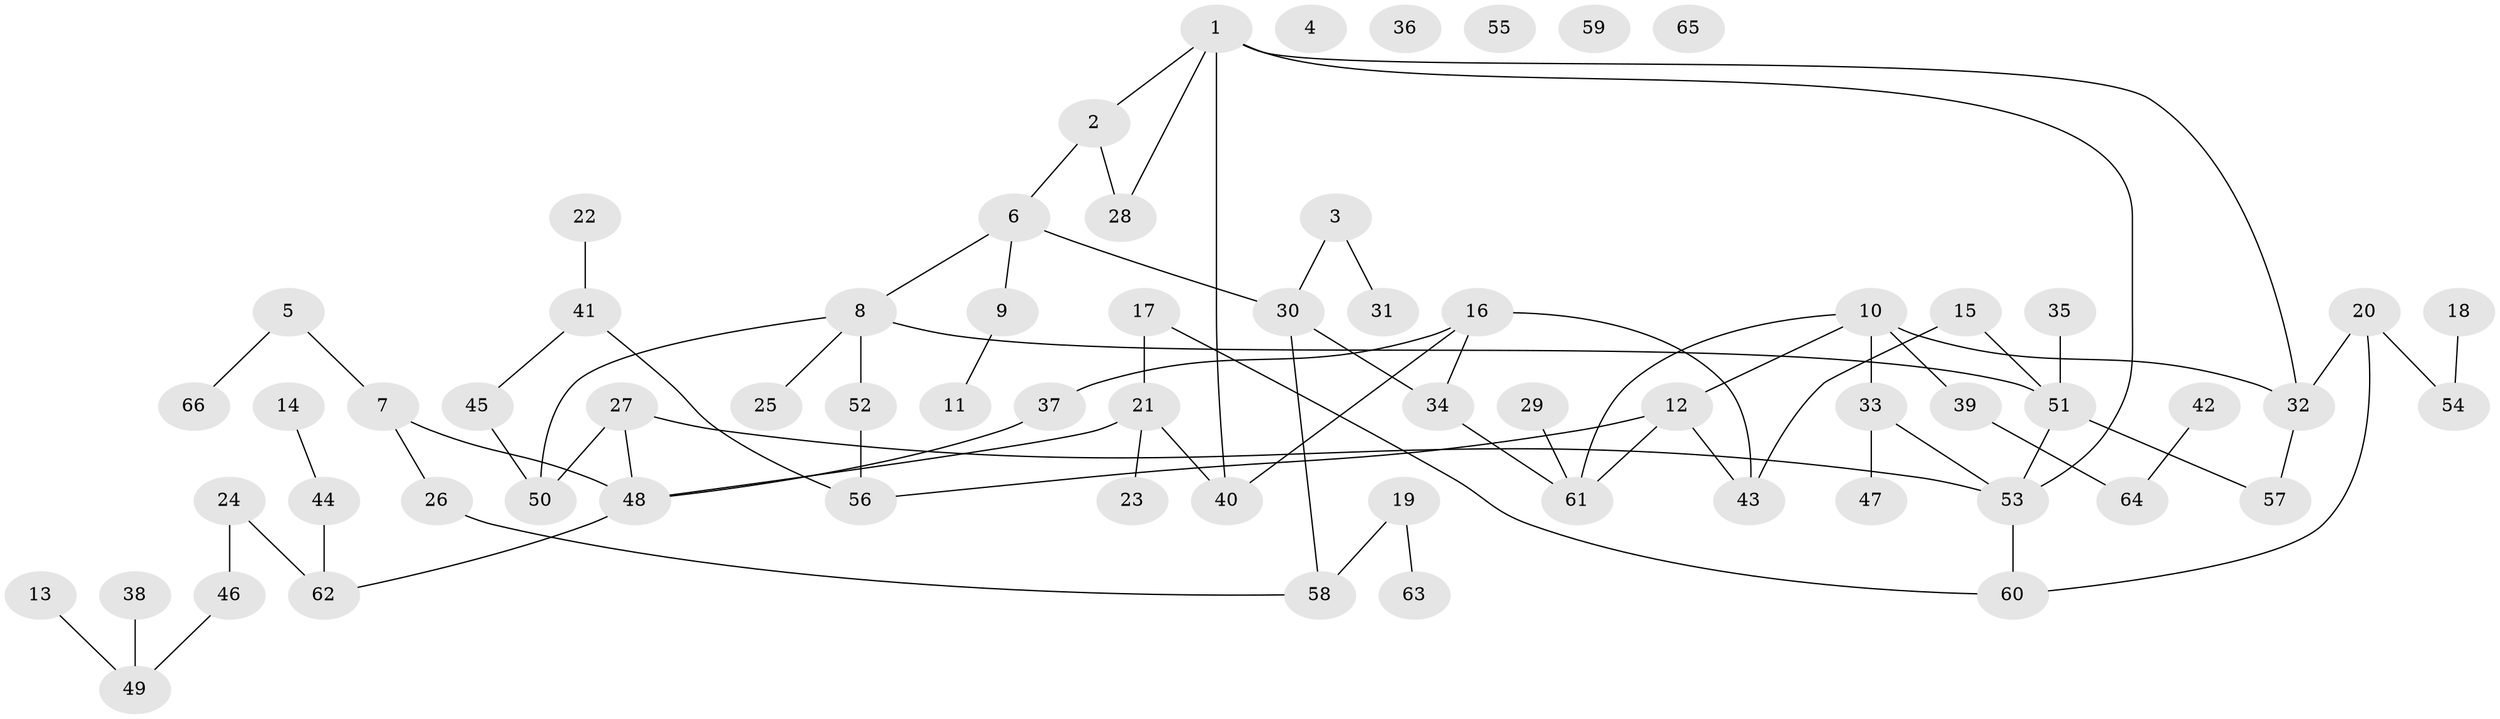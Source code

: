 // Generated by graph-tools (version 1.1) at 2025/40/03/09/25 04:40:39]
// undirected, 66 vertices, 77 edges
graph export_dot {
graph [start="1"]
  node [color=gray90,style=filled];
  1;
  2;
  3;
  4;
  5;
  6;
  7;
  8;
  9;
  10;
  11;
  12;
  13;
  14;
  15;
  16;
  17;
  18;
  19;
  20;
  21;
  22;
  23;
  24;
  25;
  26;
  27;
  28;
  29;
  30;
  31;
  32;
  33;
  34;
  35;
  36;
  37;
  38;
  39;
  40;
  41;
  42;
  43;
  44;
  45;
  46;
  47;
  48;
  49;
  50;
  51;
  52;
  53;
  54;
  55;
  56;
  57;
  58;
  59;
  60;
  61;
  62;
  63;
  64;
  65;
  66;
  1 -- 2;
  1 -- 28;
  1 -- 32;
  1 -- 40;
  1 -- 53;
  2 -- 6;
  2 -- 28;
  3 -- 30;
  3 -- 31;
  5 -- 7;
  5 -- 66;
  6 -- 8;
  6 -- 9;
  6 -- 30;
  7 -- 26;
  7 -- 48;
  8 -- 25;
  8 -- 50;
  8 -- 51;
  8 -- 52;
  9 -- 11;
  10 -- 12;
  10 -- 32;
  10 -- 33;
  10 -- 39;
  10 -- 61;
  12 -- 43;
  12 -- 56;
  12 -- 61;
  13 -- 49;
  14 -- 44;
  15 -- 43;
  15 -- 51;
  16 -- 34;
  16 -- 37;
  16 -- 40;
  16 -- 43;
  17 -- 21;
  17 -- 60;
  18 -- 54;
  19 -- 58;
  19 -- 63;
  20 -- 32;
  20 -- 54;
  20 -- 60;
  21 -- 23;
  21 -- 40;
  21 -- 48;
  22 -- 41;
  24 -- 46;
  24 -- 62;
  26 -- 58;
  27 -- 48;
  27 -- 50;
  27 -- 53;
  29 -- 61;
  30 -- 34;
  30 -- 58;
  32 -- 57;
  33 -- 47;
  33 -- 53;
  34 -- 61;
  35 -- 51;
  37 -- 48;
  38 -- 49;
  39 -- 64;
  41 -- 45;
  41 -- 56;
  42 -- 64;
  44 -- 62;
  45 -- 50;
  46 -- 49;
  48 -- 62;
  51 -- 53;
  51 -- 57;
  52 -- 56;
  53 -- 60;
}
